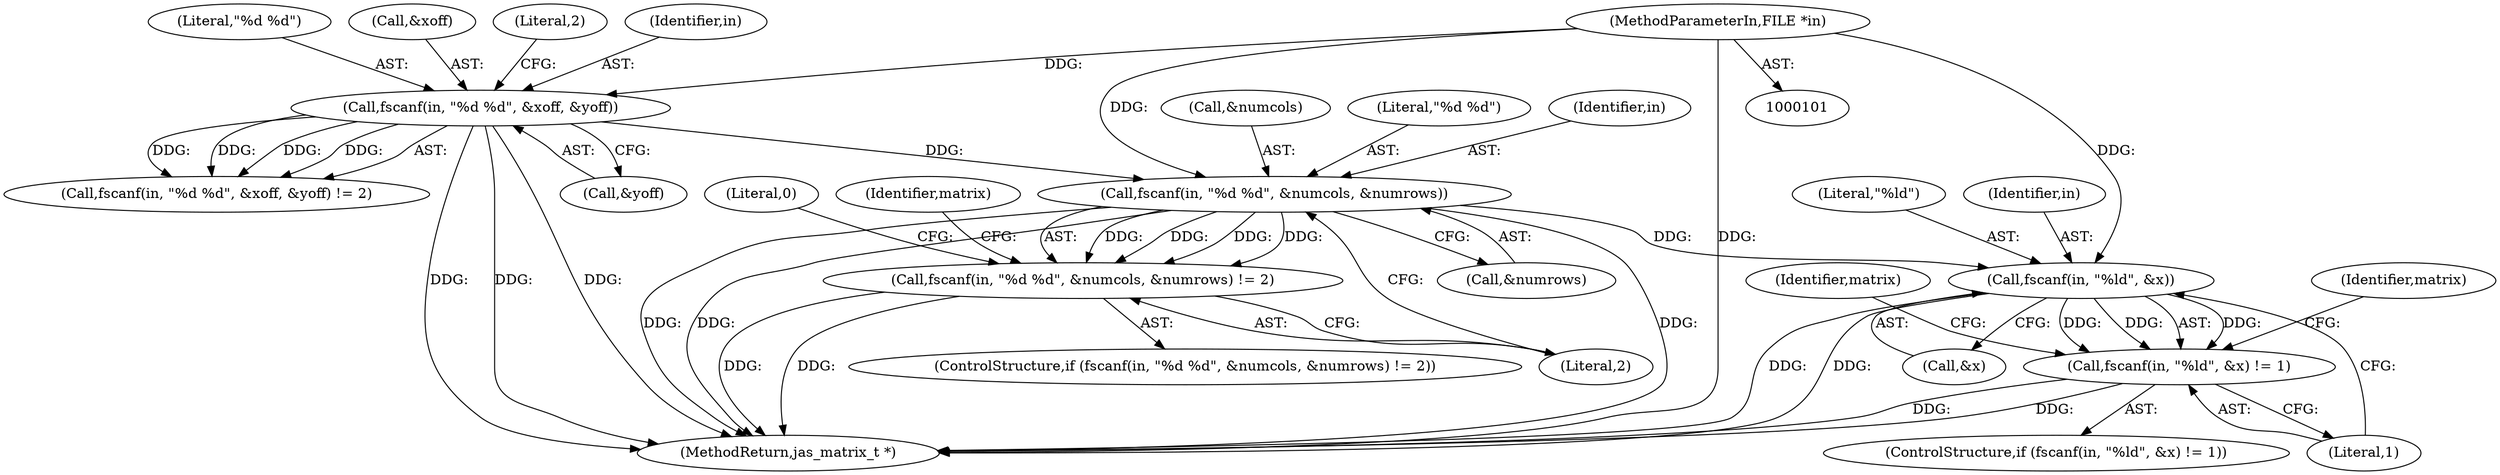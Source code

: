 digraph "1_jasper_d42b2388f7f8e0332c846675133acea151fc557a_28@API" {
"1000126" [label="(Call,fscanf(in, \"%d %d\", &numcols, &numrows))"];
"1000114" [label="(Call,fscanf(in, \"%d %d\", &xoff, &yoff))"];
"1000102" [label="(MethodParameterIn,FILE *in)"];
"1000125" [label="(Call,fscanf(in, \"%d %d\", &numcols, &numrows) != 2)"];
"1000187" [label="(Call,fscanf(in, \"%ld\", &x))"];
"1000186" [label="(Call,fscanf(in, \"%ld\", &x) != 1)"];
"1000129" [label="(Call,&numcols)"];
"1000189" [label="(Literal,\"%ld\")"];
"1000125" [label="(Call,fscanf(in, \"%d %d\", &numcols, &numrows) != 2)"];
"1000195" [label="(Identifier,matrix)"];
"1000115" [label="(Identifier,in)"];
"1000131" [label="(Call,&numrows)"];
"1000207" [label="(MethodReturn,jas_matrix_t *)"];
"1000186" [label="(Call,fscanf(in, \"%ld\", &x) != 1)"];
"1000116" [label="(Literal,\"%d %d\")"];
"1000128" [label="(Literal,\"%d %d\")"];
"1000119" [label="(Call,&yoff)"];
"1000133" [label="(Literal,2)"];
"1000126" [label="(Call,fscanf(in, \"%d %d\", &numcols, &numrows))"];
"1000187" [label="(Call,fscanf(in, \"%ld\", &x))"];
"1000192" [label="(Literal,1)"];
"1000135" [label="(Literal,0)"];
"1000188" [label="(Identifier,in)"];
"1000117" [label="(Call,&xoff)"];
"1000121" [label="(Literal,2)"];
"1000124" [label="(ControlStructure,if (fscanf(in, \"%d %d\", &numcols, &numrows) != 2))"];
"1000190" [label="(Call,&x)"];
"1000185" [label="(ControlStructure,if (fscanf(in, \"%ld\", &x) != 1))"];
"1000102" [label="(MethodParameterIn,FILE *in)"];
"1000114" [label="(Call,fscanf(in, \"%d %d\", &xoff, &yoff))"];
"1000199" [label="(Identifier,matrix)"];
"1000139" [label="(Identifier,matrix)"];
"1000127" [label="(Identifier,in)"];
"1000113" [label="(Call,fscanf(in, \"%d %d\", &xoff, &yoff) != 2)"];
"1000126" -> "1000125"  [label="AST: "];
"1000126" -> "1000131"  [label="CFG: "];
"1000127" -> "1000126"  [label="AST: "];
"1000128" -> "1000126"  [label="AST: "];
"1000129" -> "1000126"  [label="AST: "];
"1000131" -> "1000126"  [label="AST: "];
"1000133" -> "1000126"  [label="CFG: "];
"1000126" -> "1000207"  [label="DDG: "];
"1000126" -> "1000207"  [label="DDG: "];
"1000126" -> "1000207"  [label="DDG: "];
"1000126" -> "1000125"  [label="DDG: "];
"1000126" -> "1000125"  [label="DDG: "];
"1000126" -> "1000125"  [label="DDG: "];
"1000126" -> "1000125"  [label="DDG: "];
"1000114" -> "1000126"  [label="DDG: "];
"1000102" -> "1000126"  [label="DDG: "];
"1000126" -> "1000187"  [label="DDG: "];
"1000114" -> "1000113"  [label="AST: "];
"1000114" -> "1000119"  [label="CFG: "];
"1000115" -> "1000114"  [label="AST: "];
"1000116" -> "1000114"  [label="AST: "];
"1000117" -> "1000114"  [label="AST: "];
"1000119" -> "1000114"  [label="AST: "];
"1000121" -> "1000114"  [label="CFG: "];
"1000114" -> "1000207"  [label="DDG: "];
"1000114" -> "1000207"  [label="DDG: "];
"1000114" -> "1000207"  [label="DDG: "];
"1000114" -> "1000113"  [label="DDG: "];
"1000114" -> "1000113"  [label="DDG: "];
"1000114" -> "1000113"  [label="DDG: "];
"1000114" -> "1000113"  [label="DDG: "];
"1000102" -> "1000114"  [label="DDG: "];
"1000102" -> "1000101"  [label="AST: "];
"1000102" -> "1000207"  [label="DDG: "];
"1000102" -> "1000187"  [label="DDG: "];
"1000125" -> "1000124"  [label="AST: "];
"1000125" -> "1000133"  [label="CFG: "];
"1000133" -> "1000125"  [label="AST: "];
"1000135" -> "1000125"  [label="CFG: "];
"1000139" -> "1000125"  [label="CFG: "];
"1000125" -> "1000207"  [label="DDG: "];
"1000125" -> "1000207"  [label="DDG: "];
"1000187" -> "1000186"  [label="AST: "];
"1000187" -> "1000190"  [label="CFG: "];
"1000188" -> "1000187"  [label="AST: "];
"1000189" -> "1000187"  [label="AST: "];
"1000190" -> "1000187"  [label="AST: "];
"1000192" -> "1000187"  [label="CFG: "];
"1000187" -> "1000207"  [label="DDG: "];
"1000187" -> "1000207"  [label="DDG: "];
"1000187" -> "1000186"  [label="DDG: "];
"1000187" -> "1000186"  [label="DDG: "];
"1000187" -> "1000186"  [label="DDG: "];
"1000186" -> "1000185"  [label="AST: "];
"1000186" -> "1000192"  [label="CFG: "];
"1000192" -> "1000186"  [label="AST: "];
"1000195" -> "1000186"  [label="CFG: "];
"1000199" -> "1000186"  [label="CFG: "];
"1000186" -> "1000207"  [label="DDG: "];
"1000186" -> "1000207"  [label="DDG: "];
}
